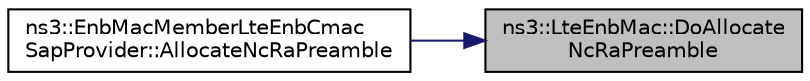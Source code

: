 digraph "ns3::LteEnbMac::DoAllocateNcRaPreamble"
{
 // LATEX_PDF_SIZE
  edge [fontname="Helvetica",fontsize="10",labelfontname="Helvetica",labelfontsize="10"];
  node [fontname="Helvetica",fontsize="10",shape=record];
  rankdir="RL";
  Node1 [label="ns3::LteEnbMac::DoAllocate\lNcRaPreamble",height=0.2,width=0.4,color="black", fillcolor="grey75", style="filled", fontcolor="black",tooltip="Allocate NC RA preamble function."];
  Node1 -> Node2 [dir="back",color="midnightblue",fontsize="10",style="solid",fontname="Helvetica"];
  Node2 [label="ns3::EnbMacMemberLteEnbCmac\lSapProvider::AllocateNcRaPreamble",height=0.2,width=0.4,color="black", fillcolor="white", style="filled",URL="$classns3_1_1_enb_mac_member_lte_enb_cmac_sap_provider.html#a6760e7769f2cfdf6cd71b978dc87cd78",tooltip="Allocate a random access preamble for non-contention based random access (e.g., for handover)."];
}

